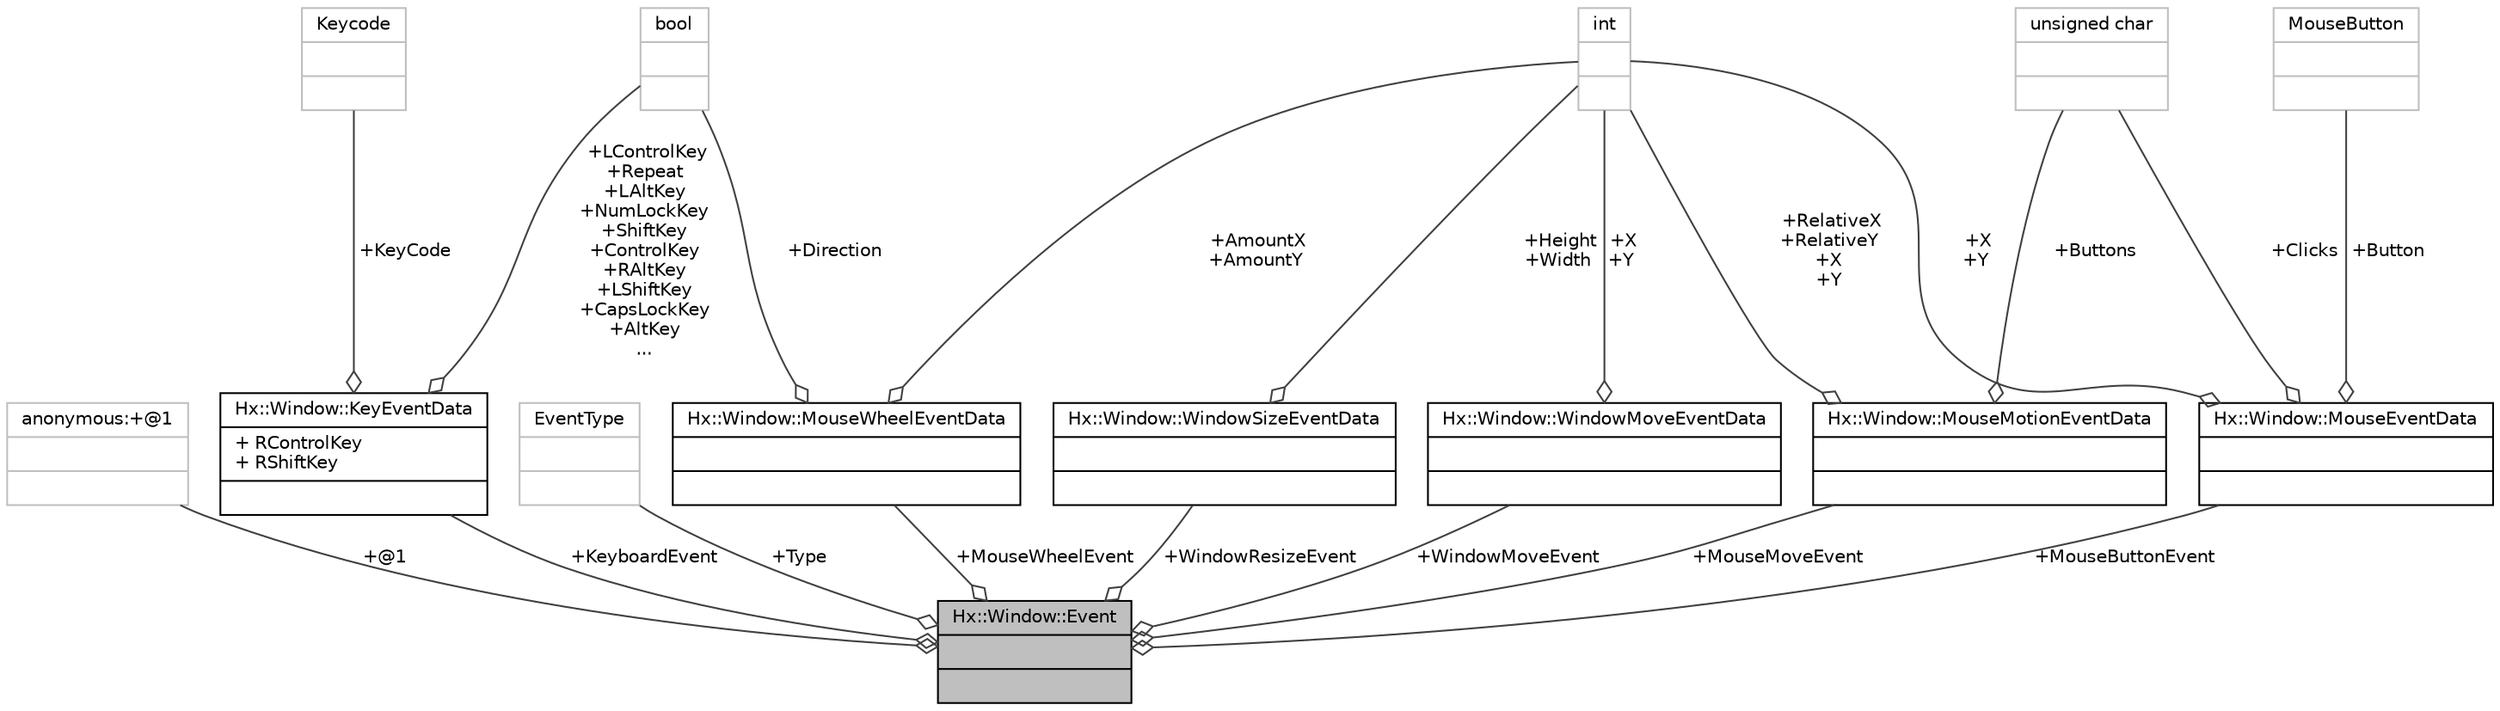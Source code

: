 digraph "Hx::Window::Event"
{
  edge [fontname="Helvetica",fontsize="10",labelfontname="Helvetica",labelfontsize="10"];
  node [fontname="Helvetica",fontsize="10",shape=record];
  Node1 [label="{Hx::Window::Event\n||}",height=0.2,width=0.4,color="black", fillcolor="grey75", style="filled", fontcolor="black"];
  Node2 -> Node1 [color="grey25",fontsize="10",style="solid",label=" +@1" ,arrowhead="odiamond",fontname="Helvetica"];
  Node2 [label="{anonymous:+@1\n||}",height=0.2,width=0.4,color="grey75", fillcolor="white", style="filled"];
  Node3 -> Node1 [color="grey25",fontsize="10",style="solid",label=" +KeyboardEvent" ,arrowhead="odiamond",fontname="Helvetica"];
  Node3 [label="{Hx::Window::KeyEventData\n|+ RControlKey\l+ RShiftKey\l|}",height=0.2,width=0.4,color="black", fillcolor="white", style="filled",URL="$structHx_1_1Window_1_1KeyEventData.html"];
  Node4 -> Node3 [color="grey25",fontsize="10",style="solid",label=" +KeyCode" ,arrowhead="odiamond",fontname="Helvetica"];
  Node4 [label="{Keycode\n||}",height=0.2,width=0.4,color="grey75", fillcolor="white", style="filled"];
  Node5 -> Node3 [color="grey25",fontsize="10",style="solid",label=" +LControlKey\n+Repeat\n+LAltKey\n+NumLockKey\n+ShiftKey\n+ControlKey\n+RAltKey\n+LShiftKey\n+CapsLockKey\n+AltKey\n..." ,arrowhead="odiamond",fontname="Helvetica"];
  Node5 [label="{bool\n||}",height=0.2,width=0.4,color="grey75", fillcolor="white", style="filled"];
  Node6 -> Node1 [color="grey25",fontsize="10",style="solid",label=" +Type" ,arrowhead="odiamond",fontname="Helvetica"];
  Node6 [label="{EventType\n||}",height=0.2,width=0.4,color="grey75", fillcolor="white", style="filled"];
  Node7 -> Node1 [color="grey25",fontsize="10",style="solid",label=" +MouseMoveEvent" ,arrowhead="odiamond",fontname="Helvetica"];
  Node7 [label="{Hx::Window::MouseMotionEventData\n||}",height=0.2,width=0.4,color="black", fillcolor="white", style="filled",URL="$structHx_1_1Window_1_1MouseMotionEventData.html"];
  Node8 -> Node7 [color="grey25",fontsize="10",style="solid",label=" +Buttons" ,arrowhead="odiamond",fontname="Helvetica"];
  Node8 [label="{unsigned char\n||}",height=0.2,width=0.4,color="grey75", fillcolor="white", style="filled"];
  Node9 -> Node7 [color="grey25",fontsize="10",style="solid",label=" +RelativeX\n+RelativeY\n+X\n+Y" ,arrowhead="odiamond",fontname="Helvetica"];
  Node9 [label="{int\n||}",height=0.2,width=0.4,color="grey75", fillcolor="white", style="filled"];
  Node10 -> Node1 [color="grey25",fontsize="10",style="solid",label=" +WindowMoveEvent" ,arrowhead="odiamond",fontname="Helvetica"];
  Node10 [label="{Hx::Window::WindowMoveEventData\n||}",height=0.2,width=0.4,color="black", fillcolor="white", style="filled",URL="$structHx_1_1Window_1_1WindowMoveEventData.html"];
  Node9 -> Node10 [color="grey25",fontsize="10",style="solid",label=" +X\n+Y" ,arrowhead="odiamond",fontname="Helvetica"];
  Node11 -> Node1 [color="grey25",fontsize="10",style="solid",label=" +MouseWheelEvent" ,arrowhead="odiamond",fontname="Helvetica"];
  Node11 [label="{Hx::Window::MouseWheelEventData\n||}",height=0.2,width=0.4,color="black", fillcolor="white", style="filled",URL="$structHx_1_1Window_1_1MouseWheelEventData.html"];
  Node9 -> Node11 [color="grey25",fontsize="10",style="solid",label=" +AmountX\n+AmountY" ,arrowhead="odiamond",fontname="Helvetica"];
  Node5 -> Node11 [color="grey25",fontsize="10",style="solid",label=" +Direction" ,arrowhead="odiamond",fontname="Helvetica"];
  Node12 -> Node1 [color="grey25",fontsize="10",style="solid",label=" +WindowResizeEvent" ,arrowhead="odiamond",fontname="Helvetica"];
  Node12 [label="{Hx::Window::WindowSizeEventData\n||}",height=0.2,width=0.4,color="black", fillcolor="white", style="filled",URL="$structHx_1_1Window_1_1WindowSizeEventData.html"];
  Node9 -> Node12 [color="grey25",fontsize="10",style="solid",label=" +Height\n+Width" ,arrowhead="odiamond",fontname="Helvetica"];
  Node13 -> Node1 [color="grey25",fontsize="10",style="solid",label=" +MouseButtonEvent" ,arrowhead="odiamond",fontname="Helvetica"];
  Node13 [label="{Hx::Window::MouseEventData\n||}",height=0.2,width=0.4,color="black", fillcolor="white", style="filled",URL="$structHx_1_1Window_1_1MouseEventData.html"];
  Node14 -> Node13 [color="grey25",fontsize="10",style="solid",label=" +Button" ,arrowhead="odiamond",fontname="Helvetica"];
  Node14 [label="{MouseButton\n||}",height=0.2,width=0.4,color="grey75", fillcolor="white", style="filled"];
  Node8 -> Node13 [color="grey25",fontsize="10",style="solid",label=" +Clicks" ,arrowhead="odiamond",fontname="Helvetica"];
  Node9 -> Node13 [color="grey25",fontsize="10",style="solid",label=" +X\n+Y" ,arrowhead="odiamond",fontname="Helvetica"];
}
